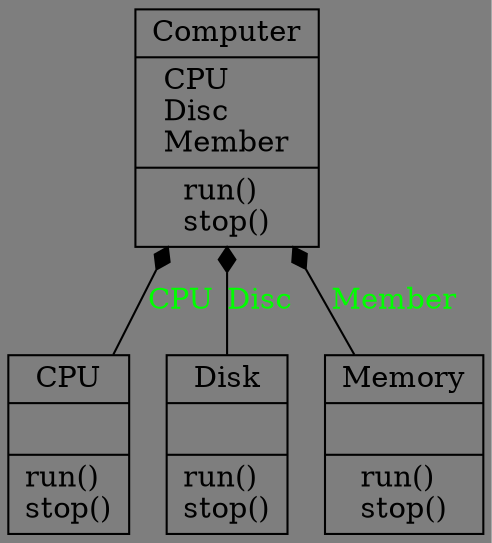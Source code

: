 digraph "classes_4._外观模式.py" {
rankdir=BT
bgcolor="#7e7e7e"
charset="utf-8"
"4._外观模式.CPU" [color="black", fontcolor="black", label=<{CPU|<br ALIGN="LEFT"/>|run()<br ALIGN="LEFT"/>stop()<br ALIGN="LEFT"/>}>, shape="record", style="solid"];
"4._外观模式.Computer" [color="black", fontcolor="black", label=<{Computer|CPU<br ALIGN="LEFT"/>Disc<br ALIGN="LEFT"/>Member<br ALIGN="LEFT"/>|run()<br ALIGN="LEFT"/>stop()<br ALIGN="LEFT"/>}>, shape="record", style="solid"];
"4._外观模式.Disk" [color="black", fontcolor="black", label=<{Disk|<br ALIGN="LEFT"/>|run()<br ALIGN="LEFT"/>stop()<br ALIGN="LEFT"/>}>, shape="record", style="solid"];
"4._外观模式.Memory" [color="black", fontcolor="black", label=<{Memory|<br ALIGN="LEFT"/>|run()<br ALIGN="LEFT"/>stop()<br ALIGN="LEFT"/>}>, shape="record", style="solid"];
"4._外观模式.CPU" -> "4._外观模式.Computer" [arrowhead="diamond", arrowtail="none", fontcolor="green", label="CPU", style="solid"];
"4._外观模式.Disk" -> "4._外观模式.Computer" [arrowhead="diamond", arrowtail="none", fontcolor="green", label="Disc", style="solid"];
"4._外观模式.Memory" -> "4._外观模式.Computer" [arrowhead="diamond", arrowtail="none", fontcolor="green", label="Member", style="solid"];
}
